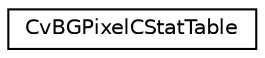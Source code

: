 digraph "Graphical Class Hierarchy"
{
 // LATEX_PDF_SIZE
  edge [fontname="Helvetica",fontsize="10",labelfontname="Helvetica",labelfontsize="10"];
  node [fontname="Helvetica",fontsize="10",shape=record];
  rankdir="LR";
  Node0 [label="CvBGPixelCStatTable",height=0.2,width=0.4,color="black", fillcolor="white", style="filled",URL="$struct_cv_b_g_pixel_c_stat_table.html",tooltip=" "];
}
